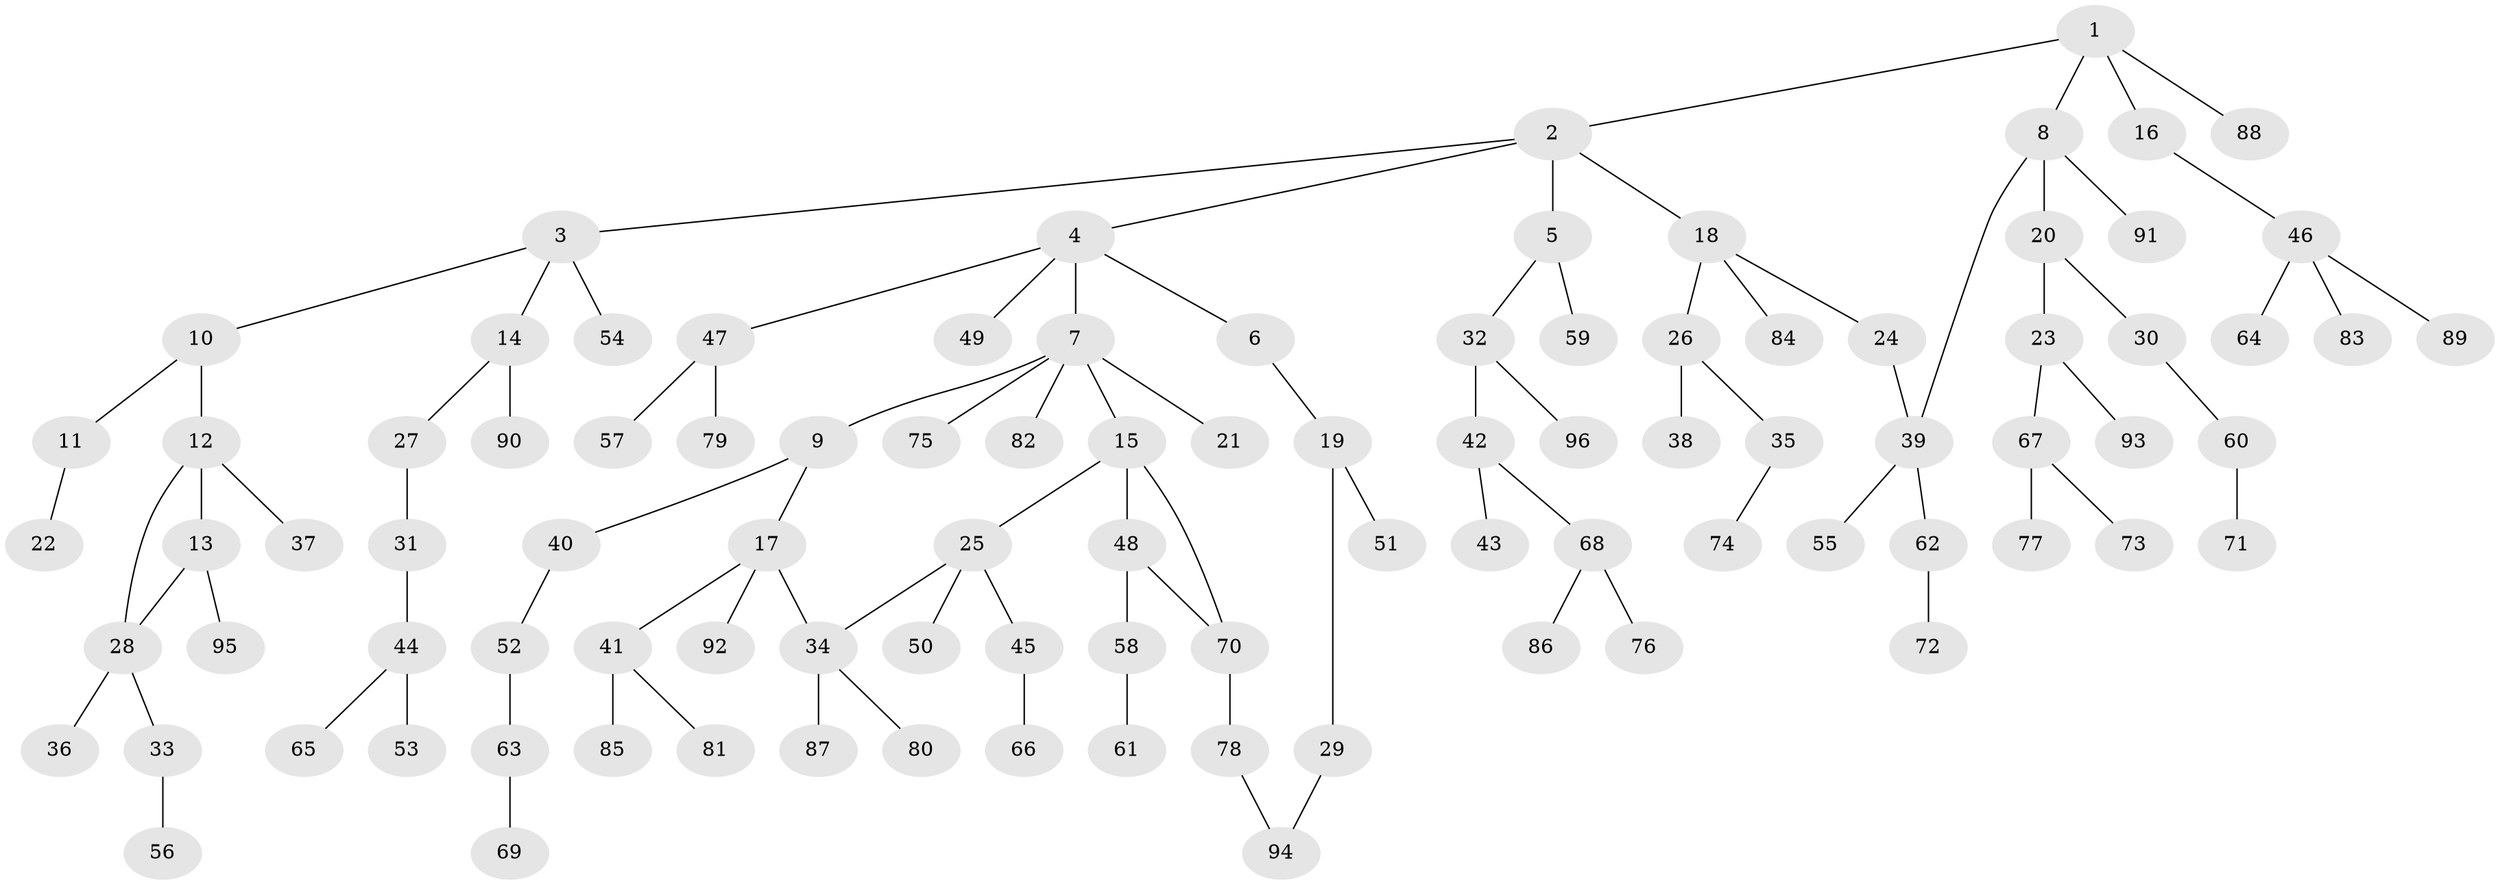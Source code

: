 // coarse degree distribution, {4: 0.08333333333333333, 2: 0.16666666666666666, 3: 0.041666666666666664, 12: 0.020833333333333332, 1: 0.6458333333333334, 10: 0.020833333333333332, 5: 0.020833333333333332}
// Generated by graph-tools (version 1.1) at 2025/45/03/04/25 21:45:22]
// undirected, 96 vertices, 100 edges
graph export_dot {
graph [start="1"]
  node [color=gray90,style=filled];
  1;
  2;
  3;
  4;
  5;
  6;
  7;
  8;
  9;
  10;
  11;
  12;
  13;
  14;
  15;
  16;
  17;
  18;
  19;
  20;
  21;
  22;
  23;
  24;
  25;
  26;
  27;
  28;
  29;
  30;
  31;
  32;
  33;
  34;
  35;
  36;
  37;
  38;
  39;
  40;
  41;
  42;
  43;
  44;
  45;
  46;
  47;
  48;
  49;
  50;
  51;
  52;
  53;
  54;
  55;
  56;
  57;
  58;
  59;
  60;
  61;
  62;
  63;
  64;
  65;
  66;
  67;
  68;
  69;
  70;
  71;
  72;
  73;
  74;
  75;
  76;
  77;
  78;
  79;
  80;
  81;
  82;
  83;
  84;
  85;
  86;
  87;
  88;
  89;
  90;
  91;
  92;
  93;
  94;
  95;
  96;
  1 -- 2;
  1 -- 8;
  1 -- 16;
  1 -- 88;
  2 -- 3;
  2 -- 4;
  2 -- 5;
  2 -- 18;
  3 -- 10;
  3 -- 14;
  3 -- 54;
  4 -- 6;
  4 -- 7;
  4 -- 47;
  4 -- 49;
  5 -- 32;
  5 -- 59;
  6 -- 19;
  7 -- 9;
  7 -- 15;
  7 -- 21;
  7 -- 75;
  7 -- 82;
  8 -- 20;
  8 -- 39;
  8 -- 91;
  9 -- 17;
  9 -- 40;
  10 -- 11;
  10 -- 12;
  11 -- 22;
  12 -- 13;
  12 -- 37;
  12 -- 28;
  13 -- 28;
  13 -- 95;
  14 -- 27;
  14 -- 90;
  15 -- 25;
  15 -- 48;
  15 -- 70;
  16 -- 46;
  17 -- 41;
  17 -- 92;
  17 -- 34;
  18 -- 24;
  18 -- 26;
  18 -- 84;
  19 -- 29;
  19 -- 51;
  20 -- 23;
  20 -- 30;
  23 -- 67;
  23 -- 93;
  24 -- 39;
  25 -- 34;
  25 -- 45;
  25 -- 50;
  26 -- 35;
  26 -- 38;
  27 -- 31;
  28 -- 33;
  28 -- 36;
  29 -- 94;
  30 -- 60;
  31 -- 44;
  32 -- 42;
  32 -- 96;
  33 -- 56;
  34 -- 80;
  34 -- 87;
  35 -- 74;
  39 -- 55;
  39 -- 62;
  40 -- 52;
  41 -- 81;
  41 -- 85;
  42 -- 43;
  42 -- 68;
  44 -- 53;
  44 -- 65;
  45 -- 66;
  46 -- 64;
  46 -- 83;
  46 -- 89;
  47 -- 57;
  47 -- 79;
  48 -- 58;
  48 -- 70;
  52 -- 63;
  58 -- 61;
  60 -- 71;
  62 -- 72;
  63 -- 69;
  67 -- 73;
  67 -- 77;
  68 -- 76;
  68 -- 86;
  70 -- 78;
  78 -- 94;
}
